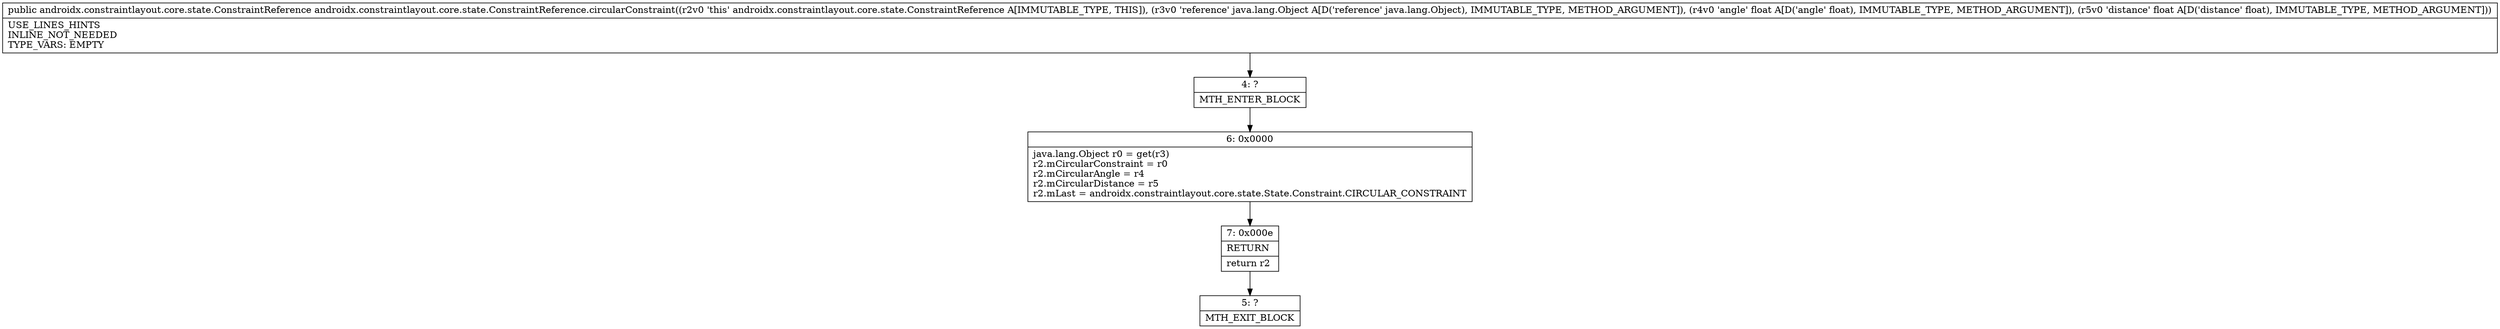 digraph "CFG forandroidx.constraintlayout.core.state.ConstraintReference.circularConstraint(Ljava\/lang\/Object;FF)Landroidx\/constraintlayout\/core\/state\/ConstraintReference;" {
Node_4 [shape=record,label="{4\:\ ?|MTH_ENTER_BLOCK\l}"];
Node_6 [shape=record,label="{6\:\ 0x0000|java.lang.Object r0 = get(r3)\lr2.mCircularConstraint = r0\lr2.mCircularAngle = r4\lr2.mCircularDistance = r5\lr2.mLast = androidx.constraintlayout.core.state.State.Constraint.CIRCULAR_CONSTRAINT\l}"];
Node_7 [shape=record,label="{7\:\ 0x000e|RETURN\l|return r2\l}"];
Node_5 [shape=record,label="{5\:\ ?|MTH_EXIT_BLOCK\l}"];
MethodNode[shape=record,label="{public androidx.constraintlayout.core.state.ConstraintReference androidx.constraintlayout.core.state.ConstraintReference.circularConstraint((r2v0 'this' androidx.constraintlayout.core.state.ConstraintReference A[IMMUTABLE_TYPE, THIS]), (r3v0 'reference' java.lang.Object A[D('reference' java.lang.Object), IMMUTABLE_TYPE, METHOD_ARGUMENT]), (r4v0 'angle' float A[D('angle' float), IMMUTABLE_TYPE, METHOD_ARGUMENT]), (r5v0 'distance' float A[D('distance' float), IMMUTABLE_TYPE, METHOD_ARGUMENT]))  | USE_LINES_HINTS\lINLINE_NOT_NEEDED\lTYPE_VARS: EMPTY\l}"];
MethodNode -> Node_4;Node_4 -> Node_6;
Node_6 -> Node_7;
Node_7 -> Node_5;
}

